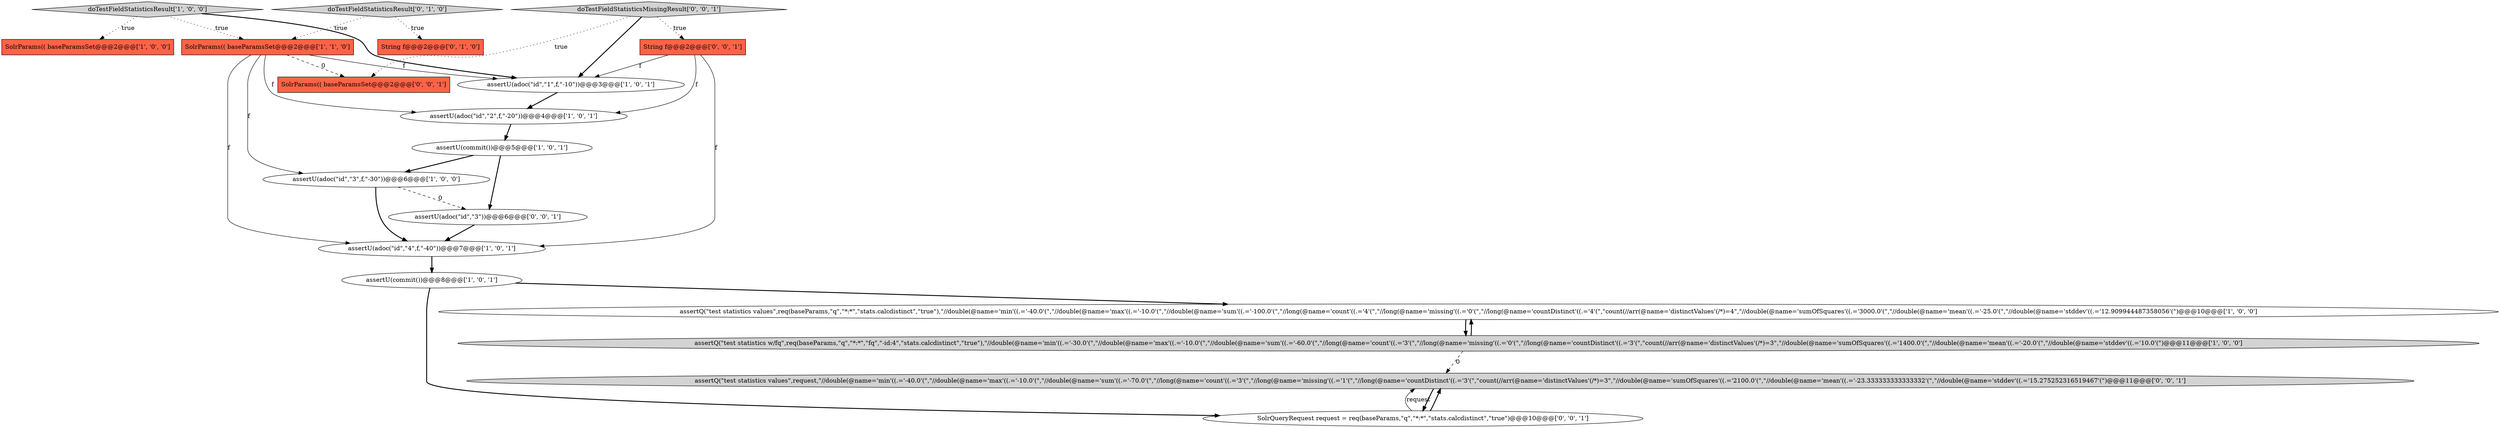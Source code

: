 digraph {
0 [style = filled, label = "doTestFieldStatisticsResult['1', '0', '0']", fillcolor = lightgray, shape = diamond image = "AAA0AAABBB1BBB"];
16 [style = filled, label = "SolrParams(( baseParamsSet@@@2@@@['0', '0', '1']", fillcolor = tomato, shape = box image = "AAA0AAABBB3BBB"];
4 [style = filled, label = "assertQ(\"test statistics w/fq\",req(baseParams,\"q\",\"*:*\",\"fq\",\"-id:4\",\"stats.calcdistinct\",\"true\"),\"//double(@name='min'((.='-30.0'(\",\"//double(@name='max'((.='-10.0'(\",\"//double(@name='sum'((.='-60.0'(\",\"//long(@name='count'((.='3'(\",\"//long(@name='missing'((.='0'(\",\"//long(@name='countDistinct'((.='3'(\",\"count(//arr(@name='distinctValues'(/*)=3\",\"//double(@name='sumOfSquares'((.='1400.0'(\",\"//double(@name='mean'((.='-20.0'(\",\"//double(@name='stddev'((.='10.0'(\")@@@11@@@['1', '0', '0']", fillcolor = lightgray, shape = ellipse image = "AAA0AAABBB1BBB"];
10 [style = filled, label = "assertQ(\"test statistics values\",req(baseParams,\"q\",\"*:*\",\"stats.calcdistinct\",\"true\"),\"//double(@name='min'((.='-40.0'(\",\"//double(@name='max'((.='-10.0'(\",\"//double(@name='sum'((.='-100.0'(\",\"//long(@name='count'((.='4'(\",\"//long(@name='missing'((.='0'(\",\"//long(@name='countDistinct'((.='4'(\",\"count(//arr(@name='distinctValues'(/*)=4\",\"//double(@name='sumOfSquares'((.='3000.0'(\",\"//double(@name='mean'((.='-25.0'(\",\"//double(@name='stddev'((.='12.909944487358056'(\")@@@10@@@['1', '0', '0']", fillcolor = white, shape = ellipse image = "AAA0AAABBB1BBB"];
9 [style = filled, label = "assertU(adoc(\"id\",\"1\",f,\"-10\"))@@@3@@@['1', '0', '1']", fillcolor = white, shape = ellipse image = "AAA0AAABBB1BBB"];
7 [style = filled, label = "assertU(adoc(\"id\",\"4\",f,\"-40\"))@@@7@@@['1', '0', '1']", fillcolor = white, shape = ellipse image = "AAA0AAABBB1BBB"];
3 [style = filled, label = "assertU(commit())@@@8@@@['1', '0', '1']", fillcolor = white, shape = ellipse image = "AAA0AAABBB1BBB"];
2 [style = filled, label = "assertU(adoc(\"id\",\"3\",f,\"-30\"))@@@6@@@['1', '0', '0']", fillcolor = white, shape = ellipse image = "AAA0AAABBB1BBB"];
6 [style = filled, label = "SolrParams(( baseParamsSet@@@2@@@['1', '0', '0']", fillcolor = tomato, shape = box image = "AAA0AAABBB1BBB"];
8 [style = filled, label = "SolrParams(( baseParamsSet@@@2@@@['1', '1', '0']", fillcolor = tomato, shape = box image = "AAA0AAABBB1BBB"];
15 [style = filled, label = "assertU(adoc(\"id\",\"3\"))@@@6@@@['0', '0', '1']", fillcolor = white, shape = ellipse image = "AAA0AAABBB3BBB"];
13 [style = filled, label = "String f@@@2@@@['0', '0', '1']", fillcolor = tomato, shape = box image = "AAA0AAABBB3BBB"];
14 [style = filled, label = "SolrQueryRequest request = req(baseParams,\"q\",\"*:*\",\"stats.calcdistinct\",\"true\")@@@10@@@['0', '0', '1']", fillcolor = white, shape = ellipse image = "AAA0AAABBB3BBB"];
12 [style = filled, label = "doTestFieldStatisticsResult['0', '1', '0']", fillcolor = lightgray, shape = diamond image = "AAA0AAABBB2BBB"];
11 [style = filled, label = "String f@@@2@@@['0', '1', '0']", fillcolor = tomato, shape = box image = "AAA0AAABBB2BBB"];
5 [style = filled, label = "assertU(adoc(\"id\",\"2\",f,\"-20\"))@@@4@@@['1', '0', '1']", fillcolor = white, shape = ellipse image = "AAA0AAABBB1BBB"];
18 [style = filled, label = "assertQ(\"test statistics values\",request,\"//double(@name='min'((.='-40.0'(\",\"//double(@name='max'((.='-10.0'(\",\"//double(@name='sum'((.='-70.0'(\",\"//long(@name='count'((.='3'(\",\"//long(@name='missing'((.='1'(\",\"//long(@name='countDistinct'((.='3'(\",\"count(//arr(@name='distinctValues'(/*)=3\",\"//double(@name='sumOfSquares'((.='2100.0'(\",\"//double(@name='mean'((.='-23.333333333333332'(\",\"//double(@name='stddev'((.='15.275252316519467'(\")@@@11@@@['0', '0', '1']", fillcolor = lightgray, shape = ellipse image = "AAA0AAABBB3BBB"];
17 [style = filled, label = "doTestFieldStatisticsMissingResult['0', '0', '1']", fillcolor = lightgray, shape = diamond image = "AAA0AAABBB3BBB"];
1 [style = filled, label = "assertU(commit())@@@5@@@['1', '0', '1']", fillcolor = white, shape = ellipse image = "AAA0AAABBB1BBB"];
3->10 [style = bold, label=""];
8->16 [style = dashed, label="0"];
0->6 [style = dotted, label="true"];
3->14 [style = bold, label=""];
13->5 [style = solid, label="f"];
14->18 [style = bold, label=""];
17->16 [style = dotted, label="true"];
2->7 [style = bold, label=""];
0->8 [style = dotted, label="true"];
12->11 [style = dotted, label="true"];
5->1 [style = bold, label=""];
13->9 [style = solid, label="f"];
8->9 [style = solid, label="f"];
0->9 [style = bold, label=""];
17->13 [style = dotted, label="true"];
8->2 [style = solid, label="f"];
14->18 [style = solid, label="request"];
2->15 [style = dashed, label="0"];
13->7 [style = solid, label="f"];
15->7 [style = bold, label=""];
7->3 [style = bold, label=""];
12->8 [style = dotted, label="true"];
10->4 [style = bold, label=""];
17->9 [style = bold, label=""];
1->15 [style = bold, label=""];
4->10 [style = bold, label=""];
4->18 [style = dashed, label="0"];
8->5 [style = solid, label="f"];
18->14 [style = bold, label=""];
9->5 [style = bold, label=""];
1->2 [style = bold, label=""];
8->7 [style = solid, label="f"];
}
